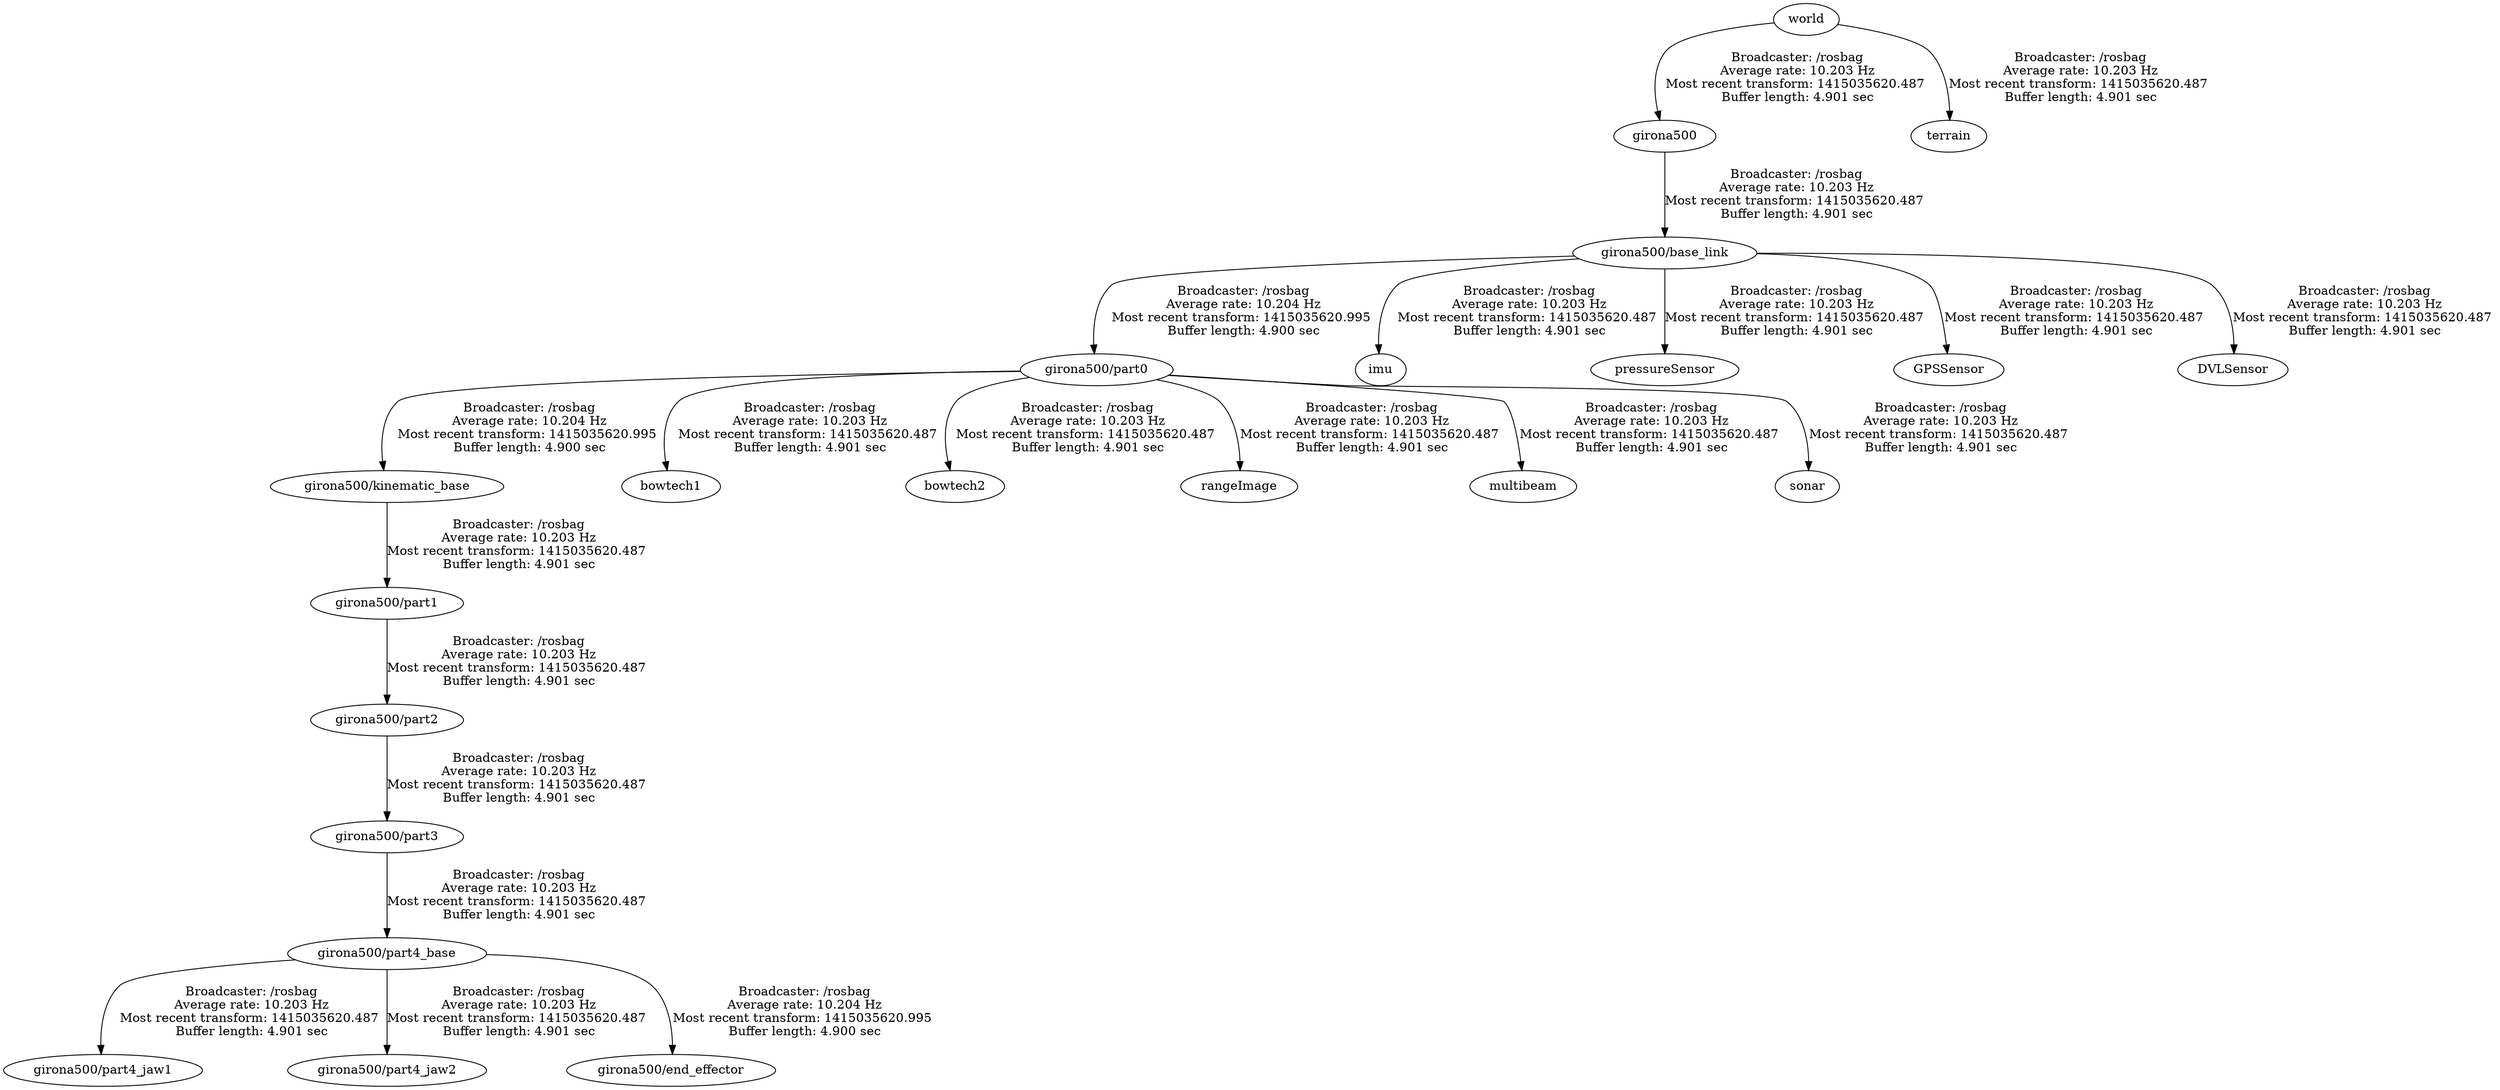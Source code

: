 digraph G {
"girona500/part2" -> "girona500/part3"[label="Broadcaster: /rosbag\nAverage rate: 10.203 Hz\nMost recent transform: 1415035620.487 \nBuffer length: 4.901 sec\n"];
"girona500/part1" -> "girona500/part2"[label="Broadcaster: /rosbag\nAverage rate: 10.203 Hz\nMost recent transform: 1415035620.487 \nBuffer length: 4.901 sec\n"];
"girona500/part4_base" -> "girona500/part4_jaw1"[label="Broadcaster: /rosbag\nAverage rate: 10.203 Hz\nMost recent transform: 1415035620.487 \nBuffer length: 4.901 sec\n"];
"girona500/part3" -> "girona500/part4_base"[label="Broadcaster: /rosbag\nAverage rate: 10.203 Hz\nMost recent transform: 1415035620.487 \nBuffer length: 4.901 sec\n"];
"girona500/kinematic_base" -> "girona500/part1"[label="Broadcaster: /rosbag\nAverage rate: 10.203 Hz\nMost recent transform: 1415035620.487 \nBuffer length: 4.901 sec\n"];
"girona500/part0" -> "girona500/kinematic_base"[label="Broadcaster: /rosbag\nAverage rate: 10.204 Hz\nMost recent transform: 1415035620.995 \nBuffer length: 4.900 sec\n"];
"girona500/part4_base" -> "girona500/part4_jaw2"[label="Broadcaster: /rosbag\nAverage rate: 10.203 Hz\nMost recent transform: 1415035620.487 \nBuffer length: 4.901 sec\n"];
"girona500/base_link" -> "girona500/part0"[label="Broadcaster: /rosbag\nAverage rate: 10.204 Hz\nMost recent transform: 1415035620.995 \nBuffer length: 4.900 sec\n"];
"girona500" -> "girona500/base_link"[label="Broadcaster: /rosbag\nAverage rate: 10.203 Hz\nMost recent transform: 1415035620.487 \nBuffer length: 4.901 sec\n"];
"girona500/part4_base" -> "girona500/end_effector"[label="Broadcaster: /rosbag\nAverage rate: 10.204 Hz\nMost recent transform: 1415035620.995 \nBuffer length: 4.900 sec\n"];
"world" -> "girona500"[label="Broadcaster: /rosbag\nAverage rate: 10.203 Hz\nMost recent transform: 1415035620.487 \nBuffer length: 4.901 sec\n"];
"girona500/part0" -> "bowtech1"[label="Broadcaster: /rosbag\nAverage rate: 10.203 Hz\nMost recent transform: 1415035620.487 \nBuffer length: 4.901 sec\n"];
"girona500/part0" -> "bowtech2"[label="Broadcaster: /rosbag\nAverage rate: 10.203 Hz\nMost recent transform: 1415035620.487 \nBuffer length: 4.901 sec\n"];
"girona500/part0" -> "rangeImage"[label="Broadcaster: /rosbag\nAverage rate: 10.203 Hz\nMost recent transform: 1415035620.487 \nBuffer length: 4.901 sec\n"];
"girona500/part0" -> "multibeam"[label="Broadcaster: /rosbag\nAverage rate: 10.203 Hz\nMost recent transform: 1415035620.487 \nBuffer length: 4.901 sec\n"];
"girona500/base_link" -> "imu"[label="Broadcaster: /rosbag\nAverage rate: 10.203 Hz\nMost recent transform: 1415035620.487 \nBuffer length: 4.901 sec\n"];
"girona500/part0" -> "sonar"[label="Broadcaster: /rosbag\nAverage rate: 10.203 Hz\nMost recent transform: 1415035620.487 \nBuffer length: 4.901 sec\n"];
"girona500/base_link" -> "pressureSensor"[label="Broadcaster: /rosbag\nAverage rate: 10.203 Hz\nMost recent transform: 1415035620.487 \nBuffer length: 4.901 sec\n"];
"girona500/base_link" -> "GPSSensor"[label="Broadcaster: /rosbag\nAverage rate: 10.203 Hz\nMost recent transform: 1415035620.487 \nBuffer length: 4.901 sec\n"];
"girona500/base_link" -> "DVLSensor"[label="Broadcaster: /rosbag\nAverage rate: 10.203 Hz\nMost recent transform: 1415035620.487 \nBuffer length: 4.901 sec\n"];
"world" -> "terrain"[label="Broadcaster: /rosbag\nAverage rate: 10.203 Hz\nMost recent transform: 1415035620.487 \nBuffer length: 4.901 sec\n"];
}